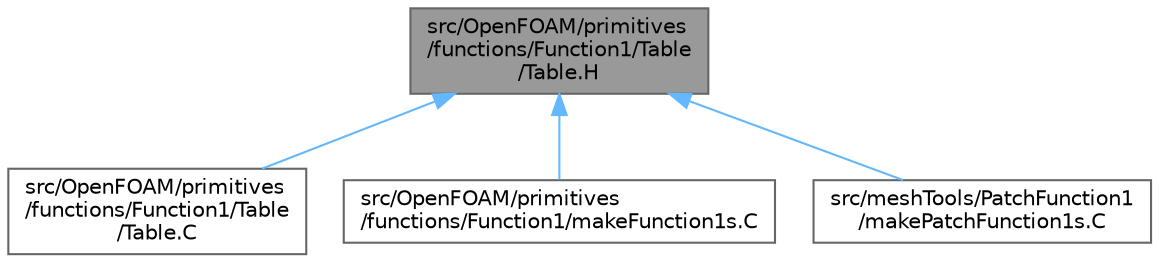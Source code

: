 digraph "src/OpenFOAM/primitives/functions/Function1/Table/Table.H"
{
 // LATEX_PDF_SIZE
  bgcolor="transparent";
  edge [fontname=Helvetica,fontsize=10,labelfontname=Helvetica,labelfontsize=10];
  node [fontname=Helvetica,fontsize=10,shape=box,height=0.2,width=0.4];
  Node1 [id="Node000001",label="src/OpenFOAM/primitives\l/functions/Function1/Table\l/Table.H",height=0.2,width=0.4,color="gray40", fillcolor="grey60", style="filled", fontcolor="black",tooltip=" "];
  Node1 -> Node2 [id="edge1_Node000001_Node000002",dir="back",color="steelblue1",style="solid",tooltip=" "];
  Node2 [id="Node000002",label="src/OpenFOAM/primitives\l/functions/Function1/Table\l/Table.C",height=0.2,width=0.4,color="grey40", fillcolor="white", style="filled",URL="$Table_8C.html",tooltip=" "];
  Node1 -> Node3 [id="edge2_Node000001_Node000003",dir="back",color="steelblue1",style="solid",tooltip=" "];
  Node3 [id="Node000003",label="src/OpenFOAM/primitives\l/functions/Function1/makeFunction1s.C",height=0.2,width=0.4,color="grey40", fillcolor="white", style="filled",URL="$OpenFOAM_2primitives_2functions_2Function1_2makeFunction1s_8C.html",tooltip=" "];
  Node1 -> Node4 [id="edge3_Node000001_Node000004",dir="back",color="steelblue1",style="solid",tooltip=" "];
  Node4 [id="Node000004",label="src/meshTools/PatchFunction1\l/makePatchFunction1s.C",height=0.2,width=0.4,color="grey40", fillcolor="white", style="filled",URL="$makePatchFunction1s_8C.html",tooltip=" "];
}
